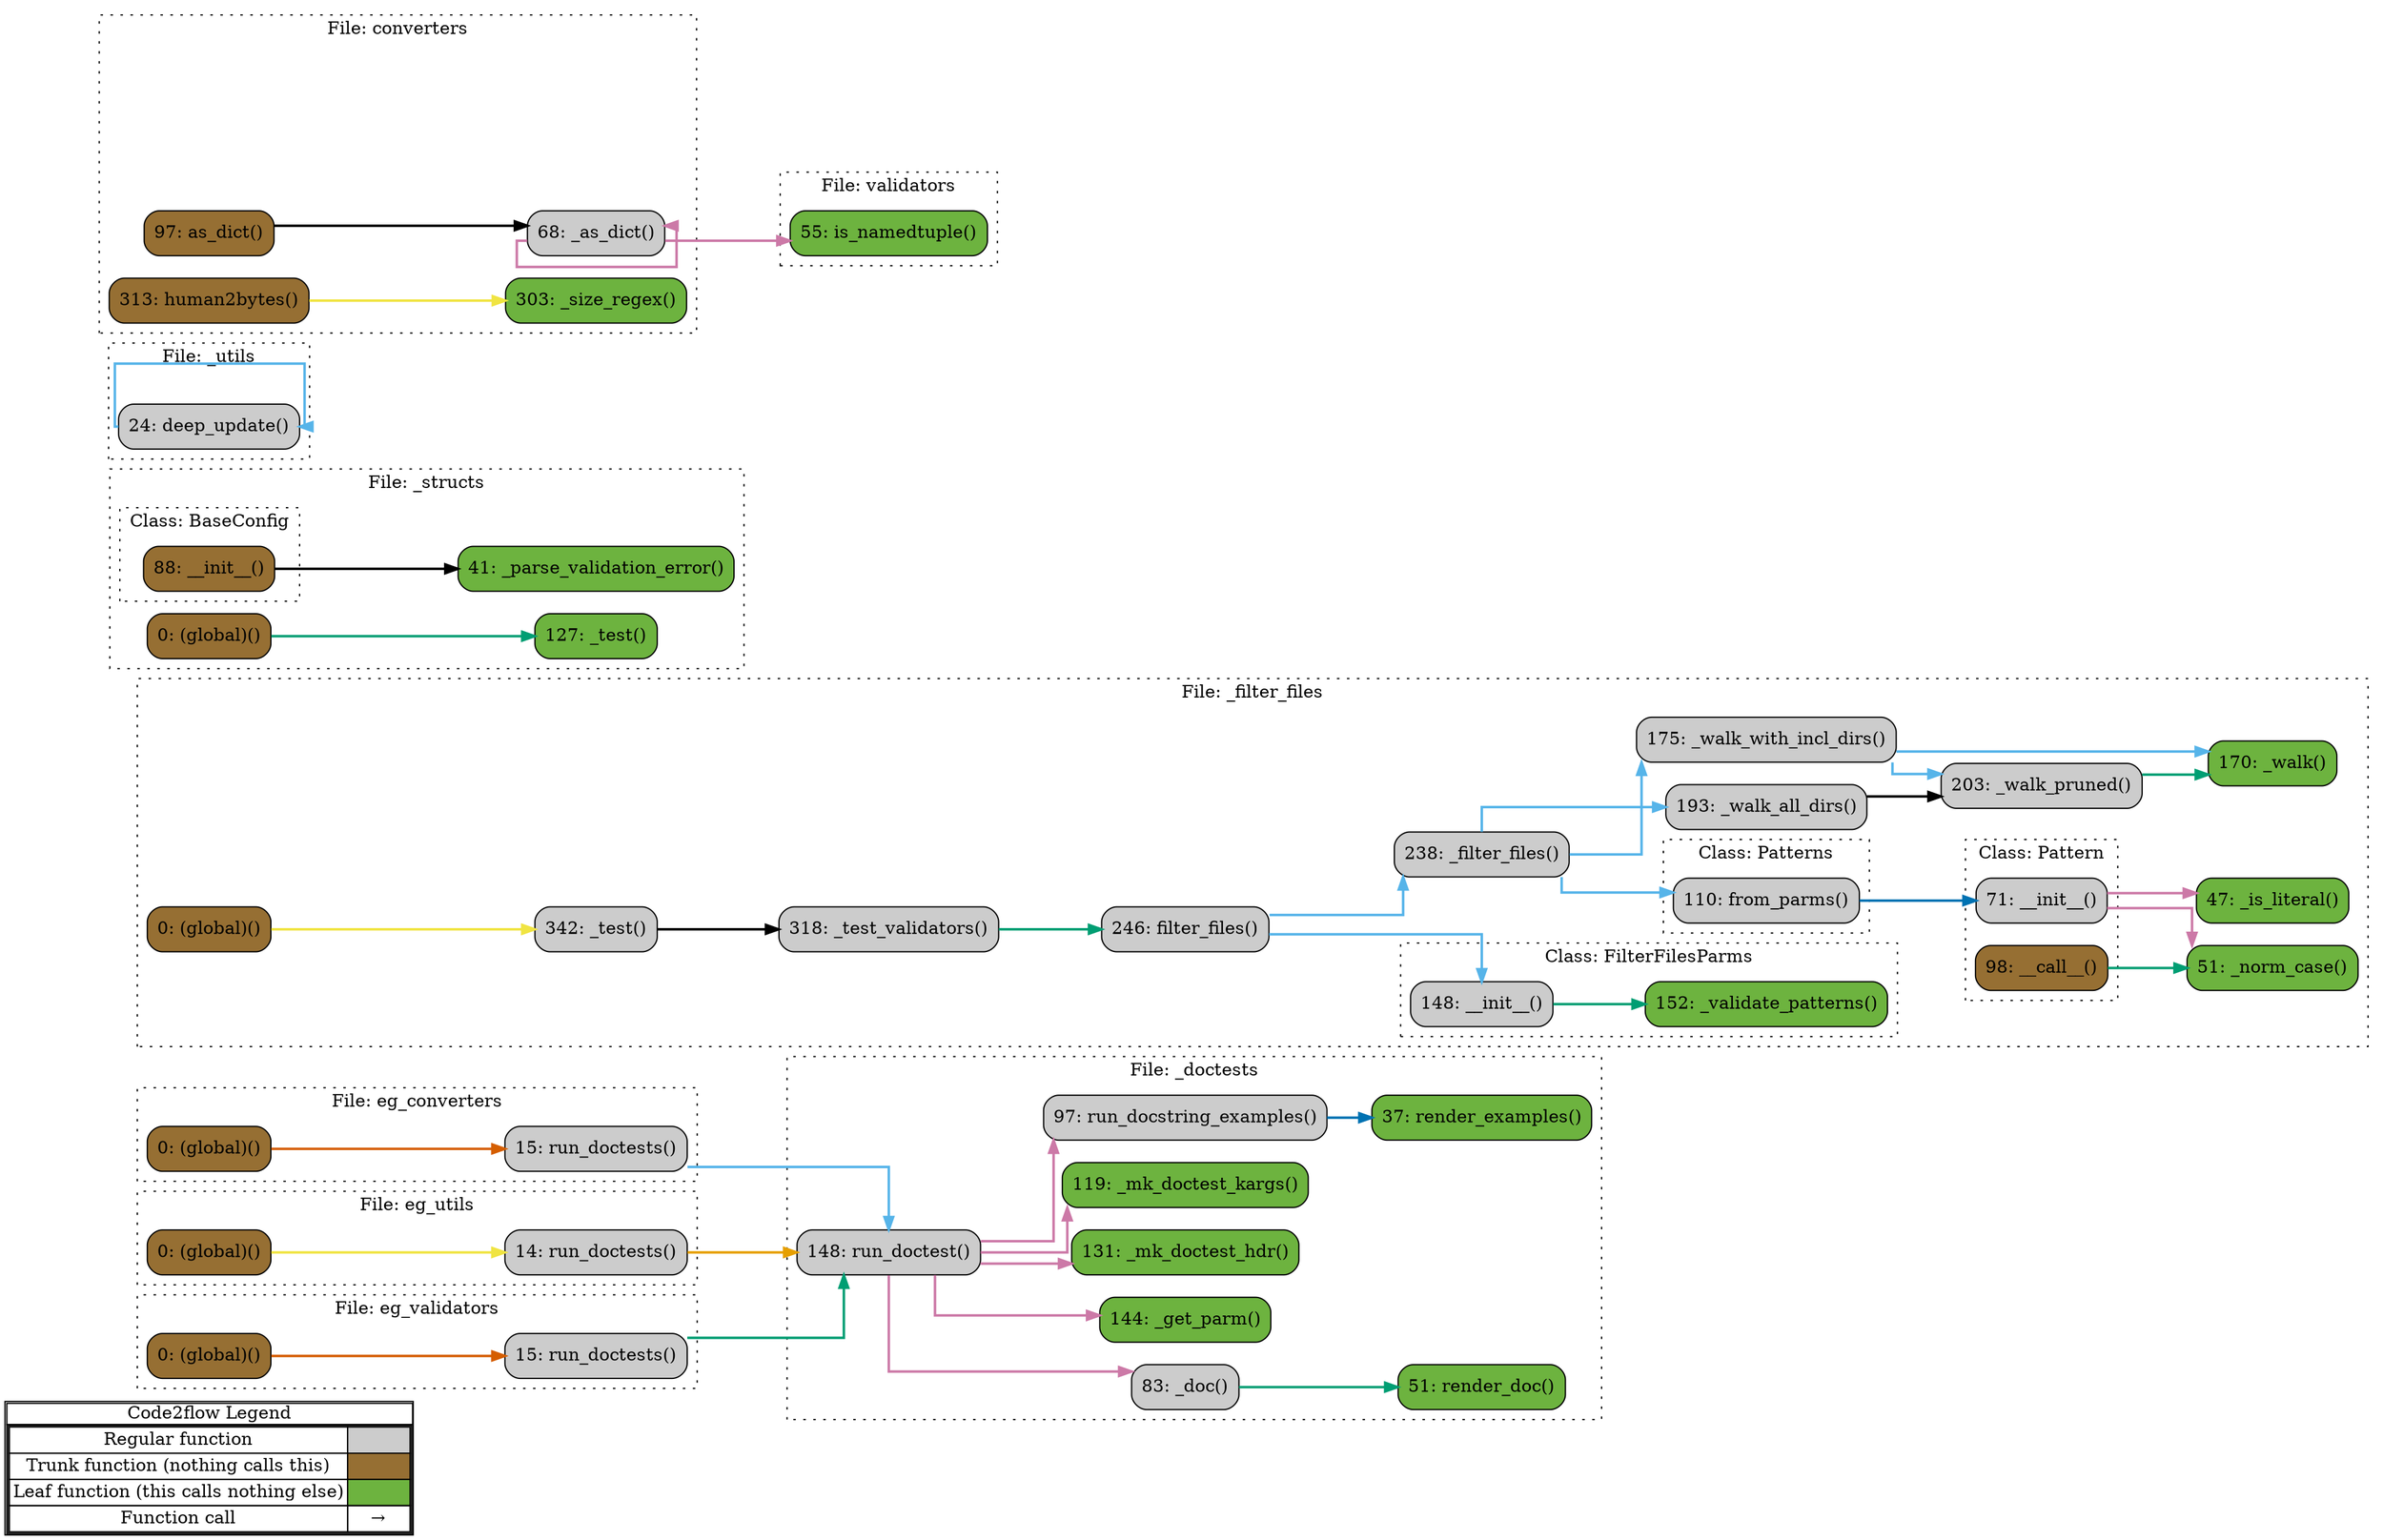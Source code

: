 digraph G {
concentrate=true;
splines="ortho";
rankdir="LR";
subgraph legend{
    rank = min;
    label = "legend";
    Legend [shape=none, margin=0, label = <
        <table cellspacing="0" cellpadding="0" border="1"><tr><td>Code2flow Legend</td></tr><tr><td>
        <table cellspacing="0">
        <tr><td>Regular function</td><td width="50px" bgcolor='#cccccc'></td></tr>
        <tr><td>Trunk function (nothing calls this)</td><td bgcolor='#966F33'></td></tr>
        <tr><td>Leaf function (this calls nothing else)</td><td bgcolor='#6db33f'></td></tr>
        <tr><td>Function call</td><td><font color='black'>&#8594;</font></td></tr>
        </table></td></tr></table>
        >];
}node_3ac8282b [label="83: _doc()" name="_doctests::_doc" shape="rect" style="rounded,filled" fillcolor="#cccccc" ];
node_f5e6546e [label="144: _get_parm()" name="_doctests::_get_parm" shape="rect" style="rounded,filled" fillcolor="#6db33f" ];
node_81b81a9e [label="131: _mk_doctest_hdr()" name="_doctests::_mk_doctest_hdr" shape="rect" style="rounded,filled" fillcolor="#6db33f" ];
node_e9e4cb71 [label="119: _mk_doctest_kargs()" name="_doctests::_mk_doctest_kargs" shape="rect" style="rounded,filled" fillcolor="#6db33f" ];
node_afea678c [label="51: render_doc()" name="_doctests::render_doc" shape="rect" style="rounded,filled" fillcolor="#6db33f" ];
node_3a2c54ad [label="37: render_examples()" name="_doctests::render_examples" shape="rect" style="rounded,filled" fillcolor="#6db33f" ];
node_e223e2b5 [label="97: run_docstring_examples()" name="_doctests::run_docstring_examples" shape="rect" style="rounded,filled" fillcolor="#cccccc" ];
node_1364b64f [label="148: run_doctest()" name="_doctests::run_doctest" shape="rect" style="rounded,filled" fillcolor="#cccccc" ];
node_e19c799c [label="0: (global)()" name="_filter_files::(global)" shape="rect" style="rounded,filled" fillcolor="#966F33" ];
node_4a3e1b1b [label="148: __init__()" name="_filter_files::FilterFilesParms.__init__" shape="rect" style="rounded,filled" fillcolor="#cccccc" ];
node_ea5c778b [label="152: _validate_patterns()" name="_filter_files::FilterFilesParms._validate_patterns" shape="rect" style="rounded,filled" fillcolor="#6db33f" ];
node_320f84b3 [label="98: __call__()" name="_filter_files::Pattern.__call__" shape="rect" style="rounded,filled" fillcolor="#966F33" ];
node_5fe02a07 [label="71: __init__()" name="_filter_files::Pattern.__init__" shape="rect" style="rounded,filled" fillcolor="#cccccc" ];
node_bdd0aff5 [label="110: from_parms()" name="_filter_files::Patterns.from_parms" shape="rect" style="rounded,filled" fillcolor="#cccccc" ];
node_109a0332 [label="238: _filter_files()" name="_filter_files::_filter_files" shape="rect" style="rounded,filled" fillcolor="#cccccc" ];
node_5aa33bad [label="47: _is_literal()" name="_filter_files::_is_literal" shape="rect" style="rounded,filled" fillcolor="#6db33f" ];
node_87b5ed3f [label="51: _norm_case()" name="_filter_files::_norm_case" shape="rect" style="rounded,filled" fillcolor="#6db33f" ];
node_b4978460 [label="342: _test()" name="_filter_files::_test" shape="rect" style="rounded,filled" fillcolor="#cccccc" ];
node_fa99428b [label="318: _test_validators()" name="_filter_files::_test_validators" shape="rect" style="rounded,filled" fillcolor="#cccccc" ];
node_971f3add [label="170: _walk()" name="_filter_files::_walk" shape="rect" style="rounded,filled" fillcolor="#6db33f" ];
node_17a1c108 [label="193: _walk_all_dirs()" name="_filter_files::_walk_all_dirs" shape="rect" style="rounded,filled" fillcolor="#cccccc" ];
node_db3cce9b [label="203: _walk_pruned()" name="_filter_files::_walk_pruned" shape="rect" style="rounded,filled" fillcolor="#cccccc" ];
node_92fb08e2 [label="175: _walk_with_incl_dirs()" name="_filter_files::_walk_with_incl_dirs" shape="rect" style="rounded,filled" fillcolor="#cccccc" ];
node_7d3a0ec2 [label="246: filter_files()" name="_filter_files::filter_files" shape="rect" style="rounded,filled" fillcolor="#cccccc" ];
node_bdd5f6f3 [label="0: (global)()" name="_structs::(global)" shape="rect" style="rounded,filled" fillcolor="#966F33" ];
node_8b986690 [label="88: __init__()" name="_structs::BaseConfig.__init__" shape="rect" style="rounded,filled" fillcolor="#966F33" ];
node_628b66ae [label="41: _parse_validation_error()" name="_structs::_parse_validation_error" shape="rect" style="rounded,filled" fillcolor="#6db33f" ];
node_bd65764e [label="127: _test()" name="_structs::_test" shape="rect" style="rounded,filled" fillcolor="#6db33f" ];
node_590e4552 [label="24: deep_update()" name="_utils::deep_update" shape="rect" style="rounded,filled" fillcolor="#cccccc" ];
node_120e48ff [label="68: _as_dict()" name="converters::_as_dict" shape="rect" style="rounded,filled" fillcolor="#cccccc" ];
node_4e062acb [label="303: _size_regex()" name="converters::_size_regex" shape="rect" style="rounded,filled" fillcolor="#6db33f" ];
node_18034588 [label="97: as_dict()" name="converters::as_dict" shape="rect" style="rounded,filled" fillcolor="#966F33" ];
node_f47f9c74 [label="313: human2bytes()" name="converters::human2bytes" shape="rect" style="rounded,filled" fillcolor="#966F33" ];
node_bada7026 [label="0: (global)()" name="eg_converters::(global)" shape="rect" style="rounded,filled" fillcolor="#966F33" ];
node_a840255a [label="15: run_doctests()" name="eg_converters::run_doctests" shape="rect" style="rounded,filled" fillcolor="#cccccc" ];
node_d2263204 [label="0: (global)()" name="eg_utils::(global)" shape="rect" style="rounded,filled" fillcolor="#966F33" ];
node_ffa15499 [label="14: run_doctests()" name="eg_utils::run_doctests" shape="rect" style="rounded,filled" fillcolor="#cccccc" ];
node_c46eed2e [label="0: (global)()" name="eg_validators::(global)" shape="rect" style="rounded,filled" fillcolor="#966F33" ];
node_6e85ec6b [label="15: run_doctests()" name="eg_validators::run_doctests" shape="rect" style="rounded,filled" fillcolor="#cccccc" ];
node_7131a05e [label="55: is_namedtuple()" name="validators::is_namedtuple" shape="rect" style="rounded,filled" fillcolor="#6db33f" ];
node_3ac8282b -> node_afea678c [color="#009E73" penwidth="2"];
node_e223e2b5 -> node_3a2c54ad [color="#0072B2" penwidth="2"];
node_1364b64f -> node_3ac8282b [color="#CC79A7" penwidth="2"];
node_1364b64f -> node_f5e6546e [color="#CC79A7" penwidth="2"];
node_1364b64f -> node_f5e6546e [color="#CC79A7" penwidth="2"];
node_1364b64f -> node_f5e6546e [color="#CC79A7" penwidth="2"];
node_1364b64f -> node_f5e6546e [color="#CC79A7" penwidth="2"];
node_1364b64f -> node_81b81a9e [color="#CC79A7" penwidth="2"];
node_1364b64f -> node_e9e4cb71 [color="#CC79A7" penwidth="2"];
node_1364b64f -> node_e223e2b5 [color="#CC79A7" penwidth="2"];
node_e19c799c -> node_b4978460 [color="#F0E442" penwidth="2"];
node_4a3e1b1b -> node_ea5c778b [color="#009E73" penwidth="2"];
node_320f84b3 -> node_87b5ed3f [color="#009E73" penwidth="2"];
node_5fe02a07 -> node_5aa33bad [color="#CC79A7" penwidth="2"];
node_5fe02a07 -> node_87b5ed3f [color="#CC79A7" penwidth="2"];
node_bdd0aff5 -> node_5fe02a07 [color="#0072B2" penwidth="2"];
node_109a0332 -> node_bdd0aff5 [color="#56B4E9" penwidth="2"];
node_109a0332 -> node_17a1c108 [color="#56B4E9" penwidth="2"];
node_109a0332 -> node_92fb08e2 [color="#56B4E9" penwidth="2"];
node_b4978460 -> node_fa99428b [color="#000000" penwidth="2"];
node_fa99428b -> node_7d3a0ec2 [color="#009E73" penwidth="2"];
node_17a1c108 -> node_db3cce9b [color="#000000" penwidth="2"];
node_db3cce9b -> node_971f3add [color="#009E73" penwidth="2"];
node_92fb08e2 -> node_971f3add [color="#56B4E9" penwidth="2"];
node_92fb08e2 -> node_db3cce9b [color="#56B4E9" penwidth="2"];
node_7d3a0ec2 -> node_4a3e1b1b [color="#56B4E9" penwidth="2"];
node_7d3a0ec2 -> node_109a0332 [color="#56B4E9" penwidth="2"];
node_bdd5f6f3 -> node_bd65764e [color="#009E73" penwidth="2"];
node_8b986690 -> node_628b66ae [color="#000000" penwidth="2"];
node_590e4552 -> node_590e4552 [color="#56B4E9" penwidth="2"];
node_120e48ff -> node_120e48ff [color="#CC79A7" penwidth="2"];
node_120e48ff -> node_120e48ff [color="#CC79A7" penwidth="2"];
node_120e48ff -> node_120e48ff [color="#CC79A7" penwidth="2"];
node_120e48ff -> node_120e48ff [color="#CC79A7" penwidth="2"];
node_120e48ff -> node_120e48ff [color="#CC79A7" penwidth="2"];
node_120e48ff -> node_120e48ff [color="#CC79A7" penwidth="2"];
node_120e48ff -> node_120e48ff [color="#CC79A7" penwidth="2"];
node_120e48ff -> node_7131a05e [color="#CC79A7" penwidth="2"];
node_18034588 -> node_120e48ff [color="#000000" penwidth="2"];
node_f47f9c74 -> node_4e062acb [color="#F0E442" penwidth="2"];
node_bada7026 -> node_a840255a [color="#D55E00" penwidth="2"];
node_a840255a -> node_1364b64f [color="#56B4E9" penwidth="2"];
node_d2263204 -> node_ffa15499 [color="#F0E442" penwidth="2"];
node_ffa15499 -> node_1364b64f [color="#E69F00" penwidth="2"];
node_c46eed2e -> node_6e85ec6b [color="#D55E00" penwidth="2"];
node_6e85ec6b -> node_1364b64f [color="#009E73" penwidth="2"];
subgraph cluster_7b34913a {
    node_3a2c54ad node_afea678c node_3ac8282b node_e223e2b5 node_e9e4cb71 node_81b81a9e node_f5e6546e node_1364b64f;
    label="File: _doctests";
    name="_doctests";
    style="filled";
    graph[style=dotted];
};
subgraph cluster_58e003f4 {
    node_5aa33bad node_87b5ed3f node_971f3add node_92fb08e2 node_17a1c108 node_db3cce9b node_109a0332 node_7d3a0ec2 node_fa99428b node_b4978460 node_e19c799c;
    label="File: _filter_files";
    name="_filter_files";
    style="filled";
    graph[style=dotted];
    subgraph cluster_3f0e7a91 {
        node_5fe02a07 node_320f84b3;
        label="Class: Pattern";
        name="Pattern";
        style="filled";
        graph[style=dotted];
    };
    subgraph cluster_e3e5bc28 {
        node_bdd0aff5;
        label="Class: Patterns";
        name="Patterns";
        style="filled";
        graph[style=dotted];
    };
    subgraph cluster_9109fe9c {
        node_4a3e1b1b node_ea5c778b;
        label="Class: FilterFilesParms";
        name="FilterFilesParms";
        style="filled";
        graph[style=dotted];
    };
};
subgraph cluster_6668ddc6 {
    node_628b66ae node_bd65764e node_bdd5f6f3;
    label="File: _structs";
    name="_structs";
    style="filled";
    graph[style=dotted];
    subgraph cluster_64b7df51 {
        node_8b986690;
        label="Class: BaseConfig";
        name="BaseConfig";
        style="filled";
        graph[style=dotted];
    };
};
subgraph cluster_69054cc5 {
    node_590e4552;
    label="File: _utils";
    name="_utils";
    style="filled";
    graph[style=dotted];
};
subgraph cluster_d4e40e01 {
    node_120e48ff node_18034588 node_4e062acb node_f47f9c74;
    label="File: converters";
    name="converters";
    style="filled";
    graph[style=dotted];
};
subgraph cluster_4506f56c {
    node_a840255a node_bada7026;
    label="File: eg_converters";
    name="eg_converters";
    style="filled";
    graph[style=dotted];
};
subgraph cluster_124295c7 {
    node_ffa15499 node_d2263204;
    label="File: eg_utils";
    name="eg_utils";
    style="filled";
    graph[style=dotted];
};
subgraph cluster_9d98c8f0 {
    node_6e85ec6b node_c46eed2e;
    label="File: eg_validators";
    name="eg_validators";
    style="filled";
    graph[style=dotted];
};
subgraph cluster_8981156e {
    node_7131a05e;
    label="File: validators";
    name="validators";
    style="filled";
    graph[style=dotted];
};
}
